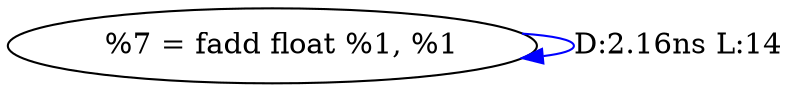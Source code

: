 digraph {
Node0x25ec800[label="  %7 = fadd float %1, %1"];
Node0x25ec800 -> Node0x25ec800[label="D:2.16ns L:14",color=blue];
}
